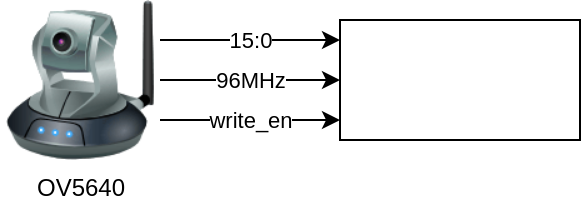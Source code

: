 <mxfile>
    <diagram id="CNOzVqV4A1SKQ1nRwbGb" name="Page-1">
        <mxGraphModel dx="405" dy="414" grid="1" gridSize="10" guides="1" tooltips="1" connect="1" arrows="1" fold="1" page="1" pageScale="1" pageWidth="1200" pageHeight="1920" math="0" shadow="0">
            <root>
                <mxCell id="0"/>
                <mxCell id="1" parent="0"/>
                <mxCell id="4" value="96MHz" style="edgeStyle=none;html=1;" edge="1" parent="1" target="3">
                    <mxGeometry relative="1" as="geometry">
                        <mxPoint x="90" y="210" as="sourcePoint"/>
                    </mxGeometry>
                </mxCell>
                <mxCell id="3" value="" style="whiteSpace=wrap;html=1;" vertex="1" parent="1">
                    <mxGeometry x="180" y="180" width="120" height="60" as="geometry"/>
                </mxCell>
                <mxCell id="5" value="write_en" style="edgeStyle=none;html=1;" edge="1" parent="1">
                    <mxGeometry relative="1" as="geometry">
                        <mxPoint x="90" y="230" as="sourcePoint"/>
                        <mxPoint x="180" y="230" as="targetPoint"/>
                    </mxGeometry>
                </mxCell>
                <mxCell id="6" value="15:0" style="edgeStyle=none;html=1;" edge="1" parent="1">
                    <mxGeometry relative="1" as="geometry">
                        <mxPoint x="90" y="190" as="sourcePoint"/>
                        <mxPoint x="180" y="190" as="targetPoint"/>
                    </mxGeometry>
                </mxCell>
                <mxCell id="7" value="OV5640" style="image;html=1;image=img/lib/clip_art/networking/Ip_Camera_128x128.png" vertex="1" parent="1">
                    <mxGeometry x="10" y="170" width="80" height="80" as="geometry"/>
                </mxCell>
            </root>
        </mxGraphModel>
    </diagram>
</mxfile>